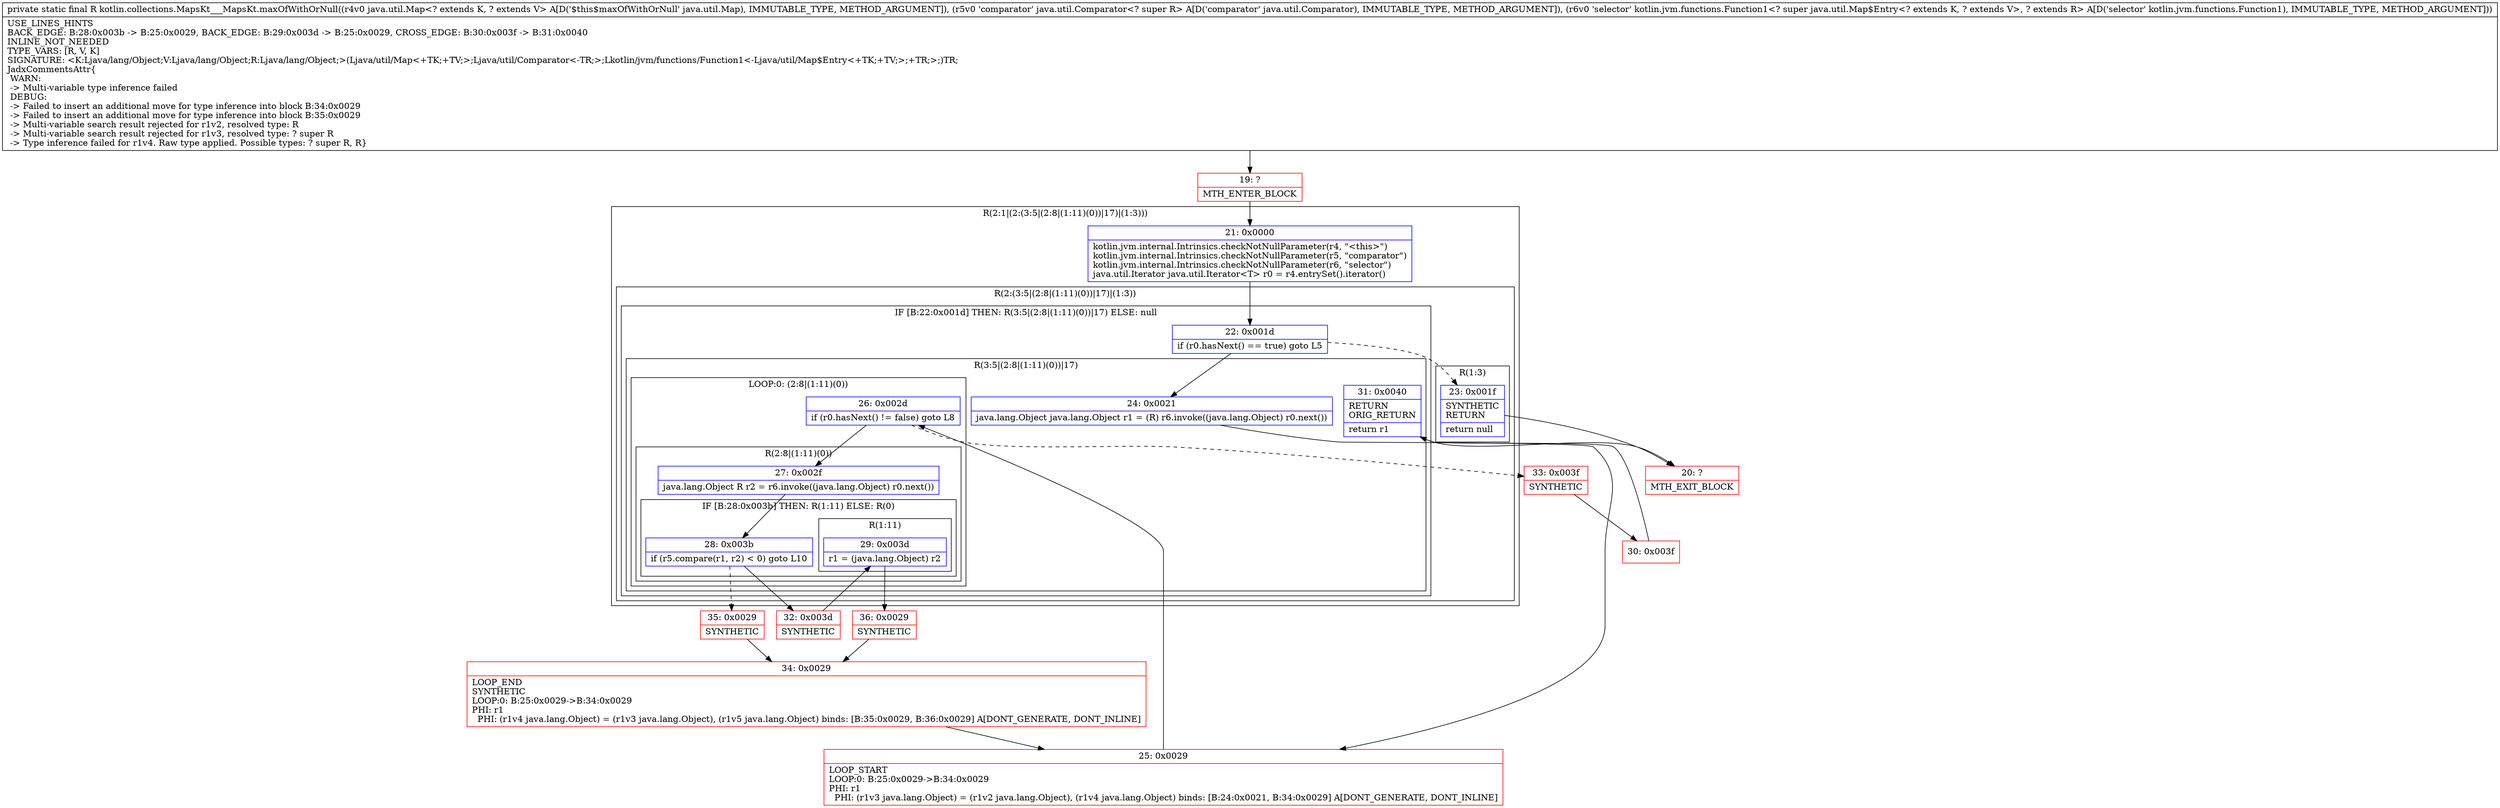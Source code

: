 digraph "CFG forkotlin.collections.MapsKt___MapsKt.maxOfWithOrNull(Ljava\/util\/Map;Ljava\/util\/Comparator;Lkotlin\/jvm\/functions\/Function1;)Ljava\/lang\/Object;" {
subgraph cluster_Region_2086288226 {
label = "R(2:1|(2:(3:5|(2:8|(1:11)(0))|17)|(1:3)))";
node [shape=record,color=blue];
Node_21 [shape=record,label="{21\:\ 0x0000|kotlin.jvm.internal.Intrinsics.checkNotNullParameter(r4, \"\<this\>\")\lkotlin.jvm.internal.Intrinsics.checkNotNullParameter(r5, \"comparator\")\lkotlin.jvm.internal.Intrinsics.checkNotNullParameter(r6, \"selector\")\ljava.util.Iterator java.util.Iterator\<T\> r0 = r4.entrySet().iterator()\l}"];
subgraph cluster_Region_1892482102 {
label = "R(2:(3:5|(2:8|(1:11)(0))|17)|(1:3))";
node [shape=record,color=blue];
subgraph cluster_IfRegion_24034924 {
label = "IF [B:22:0x001d] THEN: R(3:5|(2:8|(1:11)(0))|17) ELSE: null";
node [shape=record,color=blue];
Node_22 [shape=record,label="{22\:\ 0x001d|if (r0.hasNext() == true) goto L5\l}"];
subgraph cluster_Region_1690439605 {
label = "R(3:5|(2:8|(1:11)(0))|17)";
node [shape=record,color=blue];
Node_24 [shape=record,label="{24\:\ 0x0021|java.lang.Object java.lang.Object r1 = (R) r6.invoke((java.lang.Object) r0.next())\l}"];
subgraph cluster_LoopRegion_1433412889 {
label = "LOOP:0: (2:8|(1:11)(0))";
node [shape=record,color=blue];
Node_26 [shape=record,label="{26\:\ 0x002d|if (r0.hasNext() != false) goto L8\l}"];
subgraph cluster_Region_2019329534 {
label = "R(2:8|(1:11)(0))";
node [shape=record,color=blue];
Node_27 [shape=record,label="{27\:\ 0x002f|java.lang.Object R r2 = r6.invoke((java.lang.Object) r0.next())\l}"];
subgraph cluster_IfRegion_2021572819 {
label = "IF [B:28:0x003b] THEN: R(1:11) ELSE: R(0)";
node [shape=record,color=blue];
Node_28 [shape=record,label="{28\:\ 0x003b|if (r5.compare(r1, r2) \< 0) goto L10\l}"];
subgraph cluster_Region_204855623 {
label = "R(1:11)";
node [shape=record,color=blue];
Node_29 [shape=record,label="{29\:\ 0x003d|r1 = (java.lang.Object) r2\l}"];
}
subgraph cluster_Region_950939479 {
label = "R(0)";
node [shape=record,color=blue];
}
}
}
}
Node_31 [shape=record,label="{31\:\ 0x0040|RETURN\lORIG_RETURN\l|return r1\l}"];
}
}
subgraph cluster_Region_210302777 {
label = "R(1:3)";
node [shape=record,color=blue];
Node_23 [shape=record,label="{23\:\ 0x001f|SYNTHETIC\lRETURN\l|return null\l}"];
}
}
}
Node_19 [shape=record,color=red,label="{19\:\ ?|MTH_ENTER_BLOCK\l}"];
Node_20 [shape=record,color=red,label="{20\:\ ?|MTH_EXIT_BLOCK\l}"];
Node_25 [shape=record,color=red,label="{25\:\ 0x0029|LOOP_START\lLOOP:0: B:25:0x0029\-\>B:34:0x0029\lPHI: r1 \l  PHI: (r1v3 java.lang.Object) = (r1v2 java.lang.Object), (r1v4 java.lang.Object) binds: [B:24:0x0021, B:34:0x0029] A[DONT_GENERATE, DONT_INLINE]\l}"];
Node_32 [shape=record,color=red,label="{32\:\ 0x003d|SYNTHETIC\l}"];
Node_36 [shape=record,color=red,label="{36\:\ 0x0029|SYNTHETIC\l}"];
Node_34 [shape=record,color=red,label="{34\:\ 0x0029|LOOP_END\lSYNTHETIC\lLOOP:0: B:25:0x0029\-\>B:34:0x0029\lPHI: r1 \l  PHI: (r1v4 java.lang.Object) = (r1v3 java.lang.Object), (r1v5 java.lang.Object) binds: [B:35:0x0029, B:36:0x0029] A[DONT_GENERATE, DONT_INLINE]\l}"];
Node_35 [shape=record,color=red,label="{35\:\ 0x0029|SYNTHETIC\l}"];
Node_33 [shape=record,color=red,label="{33\:\ 0x003f|SYNTHETIC\l}"];
Node_30 [shape=record,color=red,label="{30\:\ 0x003f}"];
MethodNode[shape=record,label="{private static final R kotlin.collections.MapsKt___MapsKt.maxOfWithOrNull((r4v0 java.util.Map\<? extends K, ? extends V\> A[D('$this$maxOfWithOrNull' java.util.Map), IMMUTABLE_TYPE, METHOD_ARGUMENT]), (r5v0 'comparator' java.util.Comparator\<? super R\> A[D('comparator' java.util.Comparator), IMMUTABLE_TYPE, METHOD_ARGUMENT]), (r6v0 'selector' kotlin.jvm.functions.Function1\<? super java.util.Map$Entry\<? extends K, ? extends V\>, ? extends R\> A[D('selector' kotlin.jvm.functions.Function1), IMMUTABLE_TYPE, METHOD_ARGUMENT]))  | USE_LINES_HINTS\lBACK_EDGE: B:28:0x003b \-\> B:25:0x0029, BACK_EDGE: B:29:0x003d \-\> B:25:0x0029, CROSS_EDGE: B:30:0x003f \-\> B:31:0x0040\lINLINE_NOT_NEEDED\lTYPE_VARS: [R, V, K]\lSIGNATURE: \<K:Ljava\/lang\/Object;V:Ljava\/lang\/Object;R:Ljava\/lang\/Object;\>(Ljava\/util\/Map\<+TK;+TV;\>;Ljava\/util\/Comparator\<\-TR;\>;Lkotlin\/jvm\/functions\/Function1\<\-Ljava\/util\/Map$Entry\<+TK;+TV;\>;+TR;\>;)TR;\lJadxCommentsAttr\{\l WARN: \l \-\> Multi\-variable type inference failed\l DEBUG: \l \-\> Failed to insert an additional move for type inference into block B:34:0x0029\l \-\> Failed to insert an additional move for type inference into block B:35:0x0029\l \-\> Multi\-variable search result rejected for r1v2, resolved type: R\l \-\> Multi\-variable search result rejected for r1v3, resolved type: ? super R\l \-\> Type inference failed for r1v4. Raw type applied. Possible types: ? super R, R\}\l}"];
MethodNode -> Node_19;Node_21 -> Node_22;
Node_22 -> Node_23[style=dashed];
Node_22 -> Node_24;
Node_24 -> Node_25;
Node_26 -> Node_27;
Node_26 -> Node_33[style=dashed];
Node_27 -> Node_28;
Node_28 -> Node_32;
Node_28 -> Node_35[style=dashed];
Node_29 -> Node_36;
Node_31 -> Node_20;
Node_23 -> Node_20;
Node_19 -> Node_21;
Node_25 -> Node_26;
Node_32 -> Node_29;
Node_36 -> Node_34;
Node_34 -> Node_25;
Node_35 -> Node_34;
Node_33 -> Node_30;
Node_30 -> Node_31;
}

